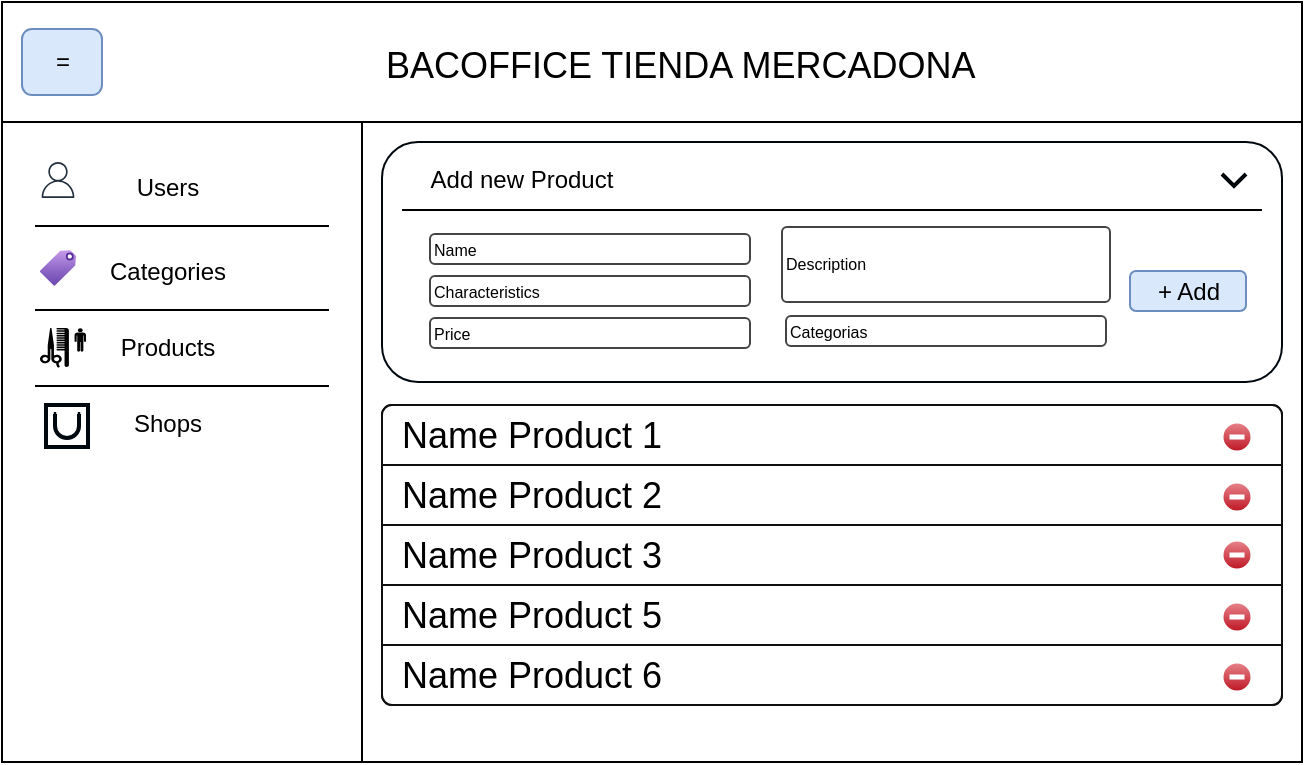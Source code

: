 <mxfile>
    <diagram id="Ne-7b7eiB4k2Ckv6T7Qk" name="Página-1">
        <mxGraphModel dx="467" dy="322" grid="1" gridSize="10" guides="1" tooltips="1" connect="1" arrows="1" fold="1" page="1" pageScale="1" pageWidth="827" pageHeight="1169" math="0" shadow="0">
            <root>
                <mxCell id="0"/>
                <mxCell id="1" parent="0"/>
                <mxCell id="em6YGDrc_pUf2AP9gyRK-1" value="" style="rounded=0;whiteSpace=wrap;html=1;" parent="1" vertex="1">
                    <mxGeometry x="120" y="150" width="650" height="380" as="geometry"/>
                </mxCell>
                <mxCell id="em6YGDrc_pUf2AP9gyRK-2" value="" style="rounded=0;whiteSpace=wrap;html=1;" parent="1" vertex="1">
                    <mxGeometry x="120" y="150" width="650" height="60" as="geometry"/>
                </mxCell>
                <mxCell id="em6YGDrc_pUf2AP9gyRK-3" value="=" style="rounded=1;fillColor=#dae8fc;strokeColor=#6c8ebf;html=1;align=center;verticalAlign=middle;fontStyle=0;fontSize=12;sketch=0;" parent="1" vertex="1">
                    <mxGeometry x="130" y="163.5" width="40" height="33" as="geometry"/>
                </mxCell>
                <mxCell id="em6YGDrc_pUf2AP9gyRK-4" value="" style="rounded=0;whiteSpace=wrap;html=1;" parent="1" vertex="1">
                    <mxGeometry x="120" y="210" width="180" height="320" as="geometry"/>
                </mxCell>
                <mxCell id="em6YGDrc_pUf2AP9gyRK-6" value="Users" style="text;html=1;strokeColor=none;fillColor=none;align=center;verticalAlign=middle;whiteSpace=wrap;rounded=0;" parent="1" vertex="1">
                    <mxGeometry x="173" y="228" width="60" height="30" as="geometry"/>
                </mxCell>
                <mxCell id="em6YGDrc_pUf2AP9gyRK-7" value="" style="sketch=0;outlineConnect=0;fontColor=#232F3E;gradientColor=none;fillColor=#232F3D;strokeColor=none;dashed=0;verticalLabelPosition=bottom;verticalAlign=top;align=center;html=1;fontSize=12;fontStyle=0;aspect=fixed;pointerEvents=1;shape=mxgraph.aws4.user;" parent="1" vertex="1">
                    <mxGeometry x="139" y="230" width="18" height="18" as="geometry"/>
                </mxCell>
                <mxCell id="em6YGDrc_pUf2AP9gyRK-8" value="" style="line;strokeWidth=1;fillColor=none;align=left;verticalAlign=middle;spacingTop=-1;spacingLeft=3;spacingRight=3;rotatable=0;labelPosition=right;points=[];portConstraint=eastwest;" parent="1" vertex="1">
                    <mxGeometry x="136.5" y="258" width="147" height="8" as="geometry"/>
                </mxCell>
                <mxCell id="em6YGDrc_pUf2AP9gyRK-10" value="Categories" style="text;html=1;strokeColor=none;fillColor=none;align=center;verticalAlign=middle;whiteSpace=wrap;rounded=0;" parent="1" vertex="1">
                    <mxGeometry x="173" y="270" width="60" height="30" as="geometry"/>
                </mxCell>
                <mxCell id="em6YGDrc_pUf2AP9gyRK-12" value="" style="aspect=fixed;html=1;points=[];align=center;image;fontSize=12;image=img/lib/azure2/general/Tag.svg;" parent="1" vertex="1">
                    <mxGeometry x="139" y="274" width="18" height="18" as="geometry"/>
                </mxCell>
                <mxCell id="em6YGDrc_pUf2AP9gyRK-13" value="" style="line;strokeWidth=1;fillColor=none;align=left;verticalAlign=middle;spacingTop=-1;spacingLeft=3;spacingRight=3;rotatable=0;labelPosition=right;points=[];portConstraint=eastwest;" parent="1" vertex="1">
                    <mxGeometry x="136.5" y="300" width="147" height="8" as="geometry"/>
                </mxCell>
                <mxCell id="em6YGDrc_pUf2AP9gyRK-15" value="Products" style="text;html=1;strokeColor=none;fillColor=none;align=center;verticalAlign=middle;whiteSpace=wrap;rounded=0;" parent="1" vertex="1">
                    <mxGeometry x="173" y="308" width="60" height="30" as="geometry"/>
                </mxCell>
                <mxCell id="em6YGDrc_pUf2AP9gyRK-16" value="" style="line;strokeWidth=1;fillColor=none;align=left;verticalAlign=middle;spacingTop=-1;spacingLeft=3;spacingRight=3;rotatable=0;labelPosition=right;points=[];portConstraint=eastwest;" parent="1" vertex="1">
                    <mxGeometry x="136.5" y="338" width="147" height="8" as="geometry"/>
                </mxCell>
                <mxCell id="em6YGDrc_pUf2AP9gyRK-17" value="" style="shape=mxgraph.signs.travel.barber_shop;html=1;pointerEvents=1;fillColor=#000000;strokeColor=none;verticalLabelPosition=bottom;verticalAlign=top;align=center;" parent="1" vertex="1">
                    <mxGeometry x="139" y="313" width="23" height="20" as="geometry"/>
                </mxCell>
                <mxCell id="em6YGDrc_pUf2AP9gyRK-18" value="Shops" style="text;html=1;strokeColor=none;fillColor=none;align=center;verticalAlign=middle;whiteSpace=wrap;rounded=0;" parent="1" vertex="1">
                    <mxGeometry x="173" y="346" width="60" height="30" as="geometry"/>
                </mxCell>
                <mxCell id="em6YGDrc_pUf2AP9gyRK-21" value="" style="html=1;verticalLabelPosition=bottom;align=center;labelBackgroundColor=#ffffff;verticalAlign=top;strokeWidth=2;strokeColor=#00080F;shadow=0;dashed=0;shape=mxgraph.ios7.icons.bag;fontSize=18;" parent="1" vertex="1">
                    <mxGeometry x="142" y="351.5" width="21" height="21" as="geometry"/>
                </mxCell>
                <mxCell id="em6YGDrc_pUf2AP9gyRK-22" value="" style="rounded=1;whiteSpace=wrap;html=1;fontSize=18;strokeColor=#00080F;" parent="1" vertex="1">
                    <mxGeometry x="310" y="220" width="450" height="120" as="geometry"/>
                </mxCell>
                <mxCell id="em6YGDrc_pUf2AP9gyRK-23" value="" style="line;strokeWidth=1;fillColor=none;align=left;verticalAlign=middle;spacingTop=-1;spacingLeft=3;spacingRight=3;rotatable=0;labelPosition=right;points=[];portConstraint=eastwest;" parent="1" vertex="1">
                    <mxGeometry x="320" y="250" width="430" height="8" as="geometry"/>
                </mxCell>
                <mxCell id="em6YGDrc_pUf2AP9gyRK-24" value="Add new Product" style="text;html=1;strokeColor=none;fillColor=none;align=center;verticalAlign=middle;whiteSpace=wrap;rounded=0;" parent="1" vertex="1">
                    <mxGeometry x="320" y="224" width="120" height="30" as="geometry"/>
                </mxCell>
                <mxCell id="em6YGDrc_pUf2AP9gyRK-26" value="" style="html=1;verticalLabelPosition=bottom;labelBackgroundColor=#ffffff;verticalAlign=top;shadow=0;dashed=0;strokeWidth=2;shape=mxgraph.ios7.misc.down;strokeColor=#00050A;fontSize=18;" parent="1" vertex="1">
                    <mxGeometry x="730" y="236" width="12" height="6" as="geometry"/>
                </mxCell>
                <mxCell id="em6YGDrc_pUf2AP9gyRK-31" value="Name" style="strokeWidth=1;html=1;shadow=0;dashed=0;shape=mxgraph.ios.iTextInput;strokeColor=#444444;buttonText=;fontSize=8;whiteSpace=wrap;align=left;fillColor=#FFFFFF;fontColor=#000000;" parent="1" vertex="1">
                    <mxGeometry x="334" y="266" width="160" height="15" as="geometry"/>
                </mxCell>
                <mxCell id="em6YGDrc_pUf2AP9gyRK-32" value="+ Add" style="rounded=1;fillColor=#dae8fc;strokeColor=#6c8ebf;html=1;align=center;verticalAlign=middle;fontStyle=0;fontSize=12;sketch=0;fontColor=#000000;" parent="1" vertex="1">
                    <mxGeometry x="684" y="284.5" width="58" height="20" as="geometry"/>
                </mxCell>
                <mxCell id="em6YGDrc_pUf2AP9gyRK-33" value="Characteristics" style="strokeWidth=1;html=1;shadow=0;dashed=0;shape=mxgraph.ios.iTextInput;strokeColor=#444444;buttonText=;fontSize=8;whiteSpace=wrap;align=left;fillColor=#FFFFFF;fontColor=#000000;" parent="1" vertex="1">
                    <mxGeometry x="334" y="287" width="160" height="15" as="geometry"/>
                </mxCell>
                <mxCell id="em6YGDrc_pUf2AP9gyRK-34" value="" style="html=1;shadow=0;dashed=0;shape=mxgraph.bootstrap.rrect;rSize=5;strokeColor=#0F0F0F;html=1;whiteSpace=wrap;fillColor=#FFFFFF;fontColor=#000000;fontSize=18;" parent="1" vertex="1">
                    <mxGeometry x="310" y="351.5" width="450" height="150" as="geometry"/>
                </mxCell>
                <mxCell id="em6YGDrc_pUf2AP9gyRK-35" value="Name Product 1" style="strokeColor=inherit;fillColor=inherit;gradientColor=inherit;fontColor=inherit;html=1;shadow=0;dashed=0;shape=mxgraph.bootstrap.topButton;rSize=5;perimeter=none;whiteSpace=wrap;resizeWidth=1;align=left;spacing=10;fontSize=18;" parent="em6YGDrc_pUf2AP9gyRK-34" vertex="1">
                    <mxGeometry width="450" height="30" relative="1" as="geometry"/>
                </mxCell>
                <mxCell id="em6YGDrc_pUf2AP9gyRK-36" value="Name Product 2" style="strokeColor=inherit;fillColor=inherit;gradientColor=inherit;fontColor=inherit;html=1;shadow=0;dashed=0;perimeter=none;whiteSpace=wrap;resizeWidth=1;align=left;spacing=10;fontSize=18;" parent="em6YGDrc_pUf2AP9gyRK-34" vertex="1">
                    <mxGeometry width="450" height="30" relative="1" as="geometry">
                        <mxPoint y="30" as="offset"/>
                    </mxGeometry>
                </mxCell>
                <mxCell id="em6YGDrc_pUf2AP9gyRK-37" value="Name Product 3" style="strokeColor=inherit;fillColor=inherit;gradientColor=inherit;fontColor=inherit;html=1;shadow=0;dashed=0;perimeter=none;whiteSpace=wrap;resizeWidth=1;align=left;spacing=10;fontSize=18;" parent="em6YGDrc_pUf2AP9gyRK-34" vertex="1">
                    <mxGeometry width="450" height="30" relative="1" as="geometry">
                        <mxPoint y="60" as="offset"/>
                    </mxGeometry>
                </mxCell>
                <mxCell id="em6YGDrc_pUf2AP9gyRK-38" value="Name Product 5" style="strokeColor=inherit;fillColor=inherit;gradientColor=inherit;fontColor=inherit;html=1;shadow=0;dashed=0;perimeter=none;whiteSpace=wrap;resizeWidth=1;align=left;spacing=10;fontSize=18;" parent="em6YGDrc_pUf2AP9gyRK-34" vertex="1">
                    <mxGeometry width="450" height="30" relative="1" as="geometry">
                        <mxPoint y="90" as="offset"/>
                    </mxGeometry>
                </mxCell>
                <mxCell id="em6YGDrc_pUf2AP9gyRK-39" value="Name Product 6" style="strokeColor=inherit;fillColor=inherit;gradientColor=inherit;fontColor=inherit;html=1;shadow=0;dashed=0;shape=mxgraph.bootstrap.bottomButton;rSize=5;perimeter=none;whiteSpace=wrap;resizeWidth=1;resizeHeight=0;align=left;spacing=10;fontSize=18;" parent="em6YGDrc_pUf2AP9gyRK-34" vertex="1">
                    <mxGeometry y="1" width="450" height="30" relative="1" as="geometry">
                        <mxPoint y="-30" as="offset"/>
                    </mxGeometry>
                </mxCell>
                <mxCell id="em6YGDrc_pUf2AP9gyRK-41" value="" style="verticalLabelPosition=bottom;verticalAlign=top;html=1;shadow=0;dashed=0;strokeWidth=1;shape=mxgraph.ios.iDeleteIcon;fillColor=#e8878E;fillColor2=#BD1421;strokeColor=#ffffff;sketch=0;fontSize=18;" parent="em6YGDrc_pUf2AP9gyRK-34" vertex="1">
                    <mxGeometry x="420" y="8.5" width="15" height="15" as="geometry"/>
                </mxCell>
                <mxCell id="em6YGDrc_pUf2AP9gyRK-42" value="" style="verticalLabelPosition=bottom;verticalAlign=top;html=1;shadow=0;dashed=0;strokeWidth=1;shape=mxgraph.ios.iDeleteIcon;fillColor=#e8878E;fillColor2=#BD1421;strokeColor=#ffffff;sketch=0;fontSize=18;" parent="em6YGDrc_pUf2AP9gyRK-34" vertex="1">
                    <mxGeometry x="420" y="38.5" width="15" height="15" as="geometry"/>
                </mxCell>
                <mxCell id="em6YGDrc_pUf2AP9gyRK-43" value="" style="verticalLabelPosition=bottom;verticalAlign=top;html=1;shadow=0;dashed=0;strokeWidth=1;shape=mxgraph.ios.iDeleteIcon;fillColor=#e8878E;fillColor2=#BD1421;strokeColor=#ffffff;sketch=0;fontSize=18;" parent="em6YGDrc_pUf2AP9gyRK-34" vertex="1">
                    <mxGeometry x="420" y="67.5" width="15" height="15" as="geometry"/>
                </mxCell>
                <mxCell id="em6YGDrc_pUf2AP9gyRK-44" value="" style="verticalLabelPosition=bottom;verticalAlign=top;html=1;shadow=0;dashed=0;strokeWidth=1;shape=mxgraph.ios.iDeleteIcon;fillColor=#e8878E;fillColor2=#BD1421;strokeColor=#ffffff;sketch=0;fontSize=18;" parent="em6YGDrc_pUf2AP9gyRK-34" vertex="1">
                    <mxGeometry x="420" y="98.5" width="15" height="15" as="geometry"/>
                </mxCell>
                <mxCell id="em6YGDrc_pUf2AP9gyRK-45" value="" style="verticalLabelPosition=bottom;verticalAlign=top;html=1;shadow=0;dashed=0;strokeWidth=1;shape=mxgraph.ios.iDeleteIcon;fillColor=#e8878E;fillColor2=#BD1421;strokeColor=#ffffff;sketch=0;fontSize=18;" parent="em6YGDrc_pUf2AP9gyRK-34" vertex="1">
                    <mxGeometry x="420" y="128.5" width="15" height="15" as="geometry"/>
                </mxCell>
                <mxCell id="em6YGDrc_pUf2AP9gyRK-46" value="&lt;font style=&quot;font-size: 18px&quot;&gt;BACOFFICE TIENDA MERCADONA&lt;/font&gt;" style="text;html=1;strokeColor=none;fillColor=none;align=left;verticalAlign=middle;whiteSpace=wrap;rounded=0;" parent="1" vertex="1">
                    <mxGeometry x="310" y="166.5" width="440" height="30" as="geometry"/>
                </mxCell>
                <mxCell id="sZM9pxKe4kB0RMcvMGgo-1" value="Description" style="strokeWidth=1;html=1;shadow=0;dashed=0;shape=mxgraph.ios.iTextInput;strokeColor=#444444;buttonText=;fontSize=8;whiteSpace=wrap;align=left;fillColor=#FFFFFF;fontColor=#000000;" parent="1" vertex="1">
                    <mxGeometry x="510" y="262.5" width="164" height="37.5" as="geometry"/>
                </mxCell>
                <mxCell id="sZM9pxKe4kB0RMcvMGgo-2" value="Price" style="strokeWidth=1;html=1;shadow=0;dashed=0;shape=mxgraph.ios.iTextInput;strokeColor=#444444;buttonText=;fontSize=8;whiteSpace=wrap;align=left;fillColor=#FFFFFF;fontColor=#000000;" parent="1" vertex="1">
                    <mxGeometry x="334" y="308" width="160" height="15" as="geometry"/>
                </mxCell>
                <mxCell id="2" value="Categorias" style="strokeWidth=1;html=1;shadow=0;dashed=0;shape=mxgraph.ios.iTextInput;strokeColor=#444444;buttonText=;fontSize=8;whiteSpace=wrap;align=left;fillColor=#FFFFFF;fontColor=#000000;" vertex="1" parent="1">
                    <mxGeometry x="512" y="307" width="160" height="15" as="geometry"/>
                </mxCell>
            </root>
        </mxGraphModel>
    </diagram>
</mxfile>
